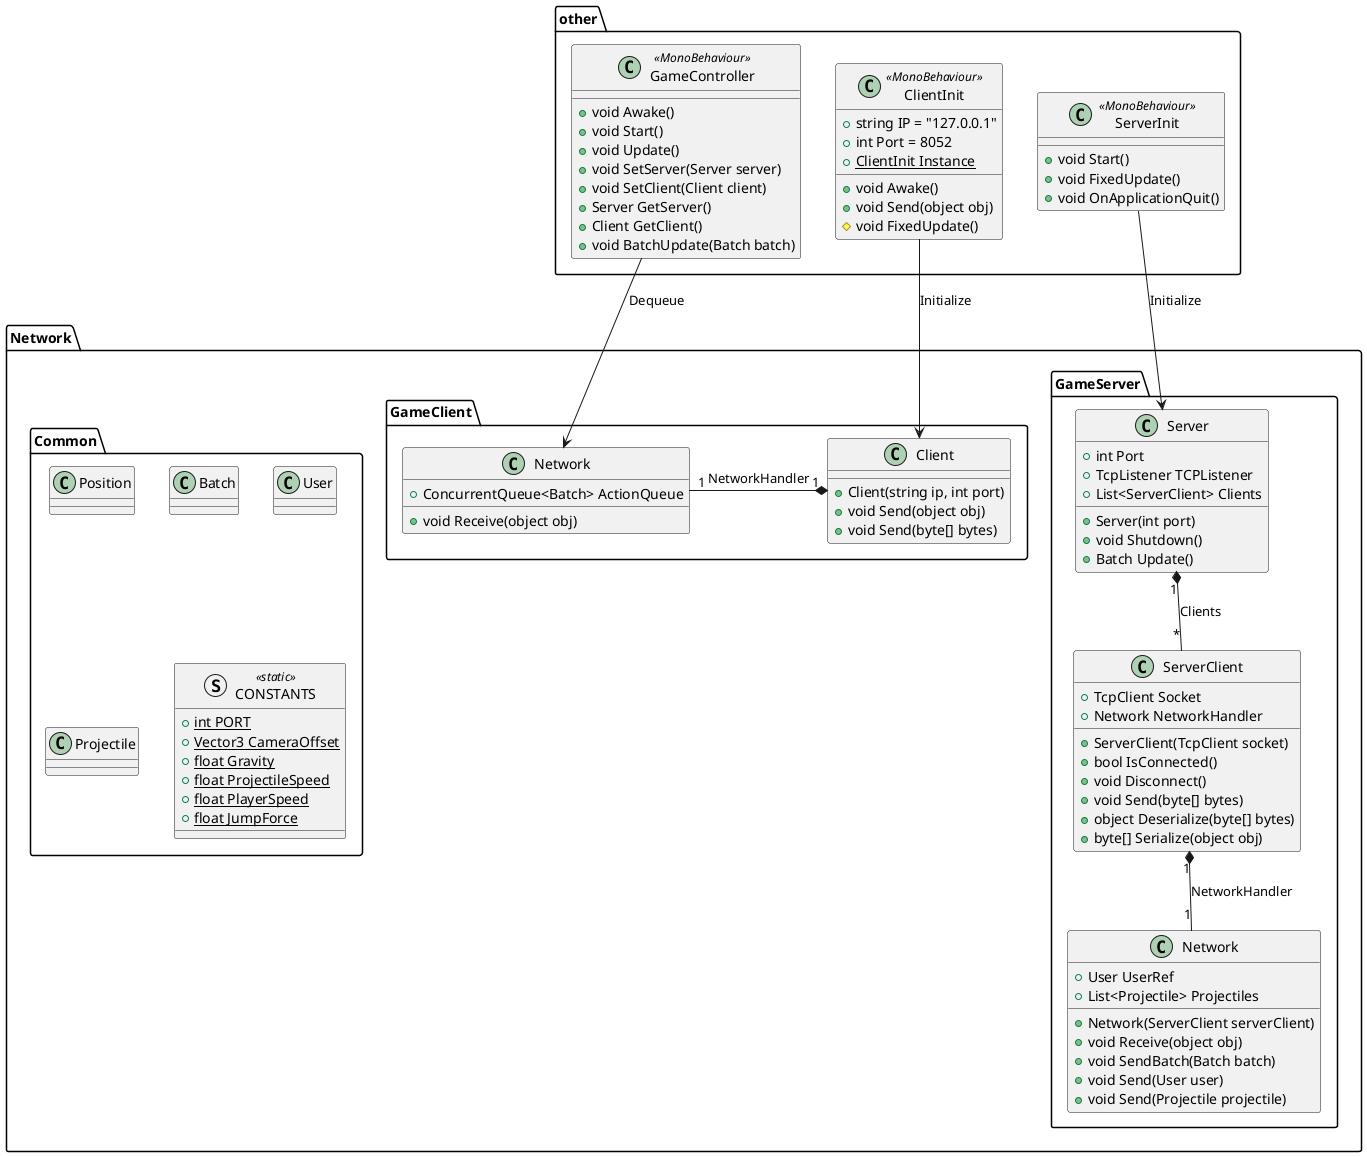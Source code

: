 @startuml

set separator ::

namespace Network{
    namespace GameClient{
        class Client {
            + Client(string ip, int port)
            + void Send(object obj)
            + void Send(byte[] bytes)
        }
        class Network {
            + ConcurrentQueue<Batch> ActionQueue
            + void Receive(object obj)
        }
    }
    namespace GameServer{
        class Server{
            + int Port
            + TcpListener TCPListener
            + List<ServerClient> Clients
            + Server(int port)
            + void Shutdown()
            + Batch Update()
        }
        class ServerClient{
            + TcpClient Socket
            + Network NetworkHandler
            + ServerClient(TcpClient socket)
            + bool IsConnected()
            + void Disconnect()
            + void Send(byte[] bytes)
            + object Deserialize(byte[] bytes)
            + byte[] Serialize(object obj)
        }
        class Network{
            + User UserRef
            + List<Projectile> Projectiles
            + Network(ServerClient serverClient)
            + void Receive(object obj)
            + void SendBatch(Batch batch)
            + void Send(User user)
            + void Send(Projectile projectile)
        }
    }
    namespace Common{
        class Position{}
        class Batch{}
        class User{}
        class Projectile{}
        struct CONSTANTS <<static>> {
            + {static} int PORT
            + {static} Vector3 CameraOffset
            + {static} float Gravity
            + {static} float ProjectileSpeed
            + {static} float PlayerSpeed
            + {static} float JumpForce
        }
    }
}


namespace other{
    class GameController <<MonoBehaviour>>{
        + void Awake()
        + void Start()
        + void Update()
        + void SetServer(Server server)
        + void SetClient(Client client)
        + Server GetServer()
        + Client GetClient()
        + void BatchUpdate(Batch batch)
    }
    class ClientInit <<MonoBehaviour>>{
        + string IP = "127.0.0.1"
        + int Port = 8052
        + {static} ClientInit Instance
        + void Awake()
        + void Send(object obj)
        # void FixedUpdate()
    }
    class ServerInit <<MonoBehaviour>>{
        + void Start()
        + void FixedUpdate()
        + void OnApplicationQuit()
    }
}


Network::GameServer::Server "1" *-- "*" Network::GameServer::ServerClient : Clients
Network::GameServer::ServerClient "1" *-- "1" Network::GameServer::Network : NetworkHandler
Network::GameClient::Client "1" *- "1" Network::GameClient::Network : NetworkHandler

other::GameController --> Network::GameClient::Network : Dequeue
other::ClientInit --> Network::GameClient::Client : Initialize
other::ServerInit --> Network::GameServer::Server : Initialize


@enduml
